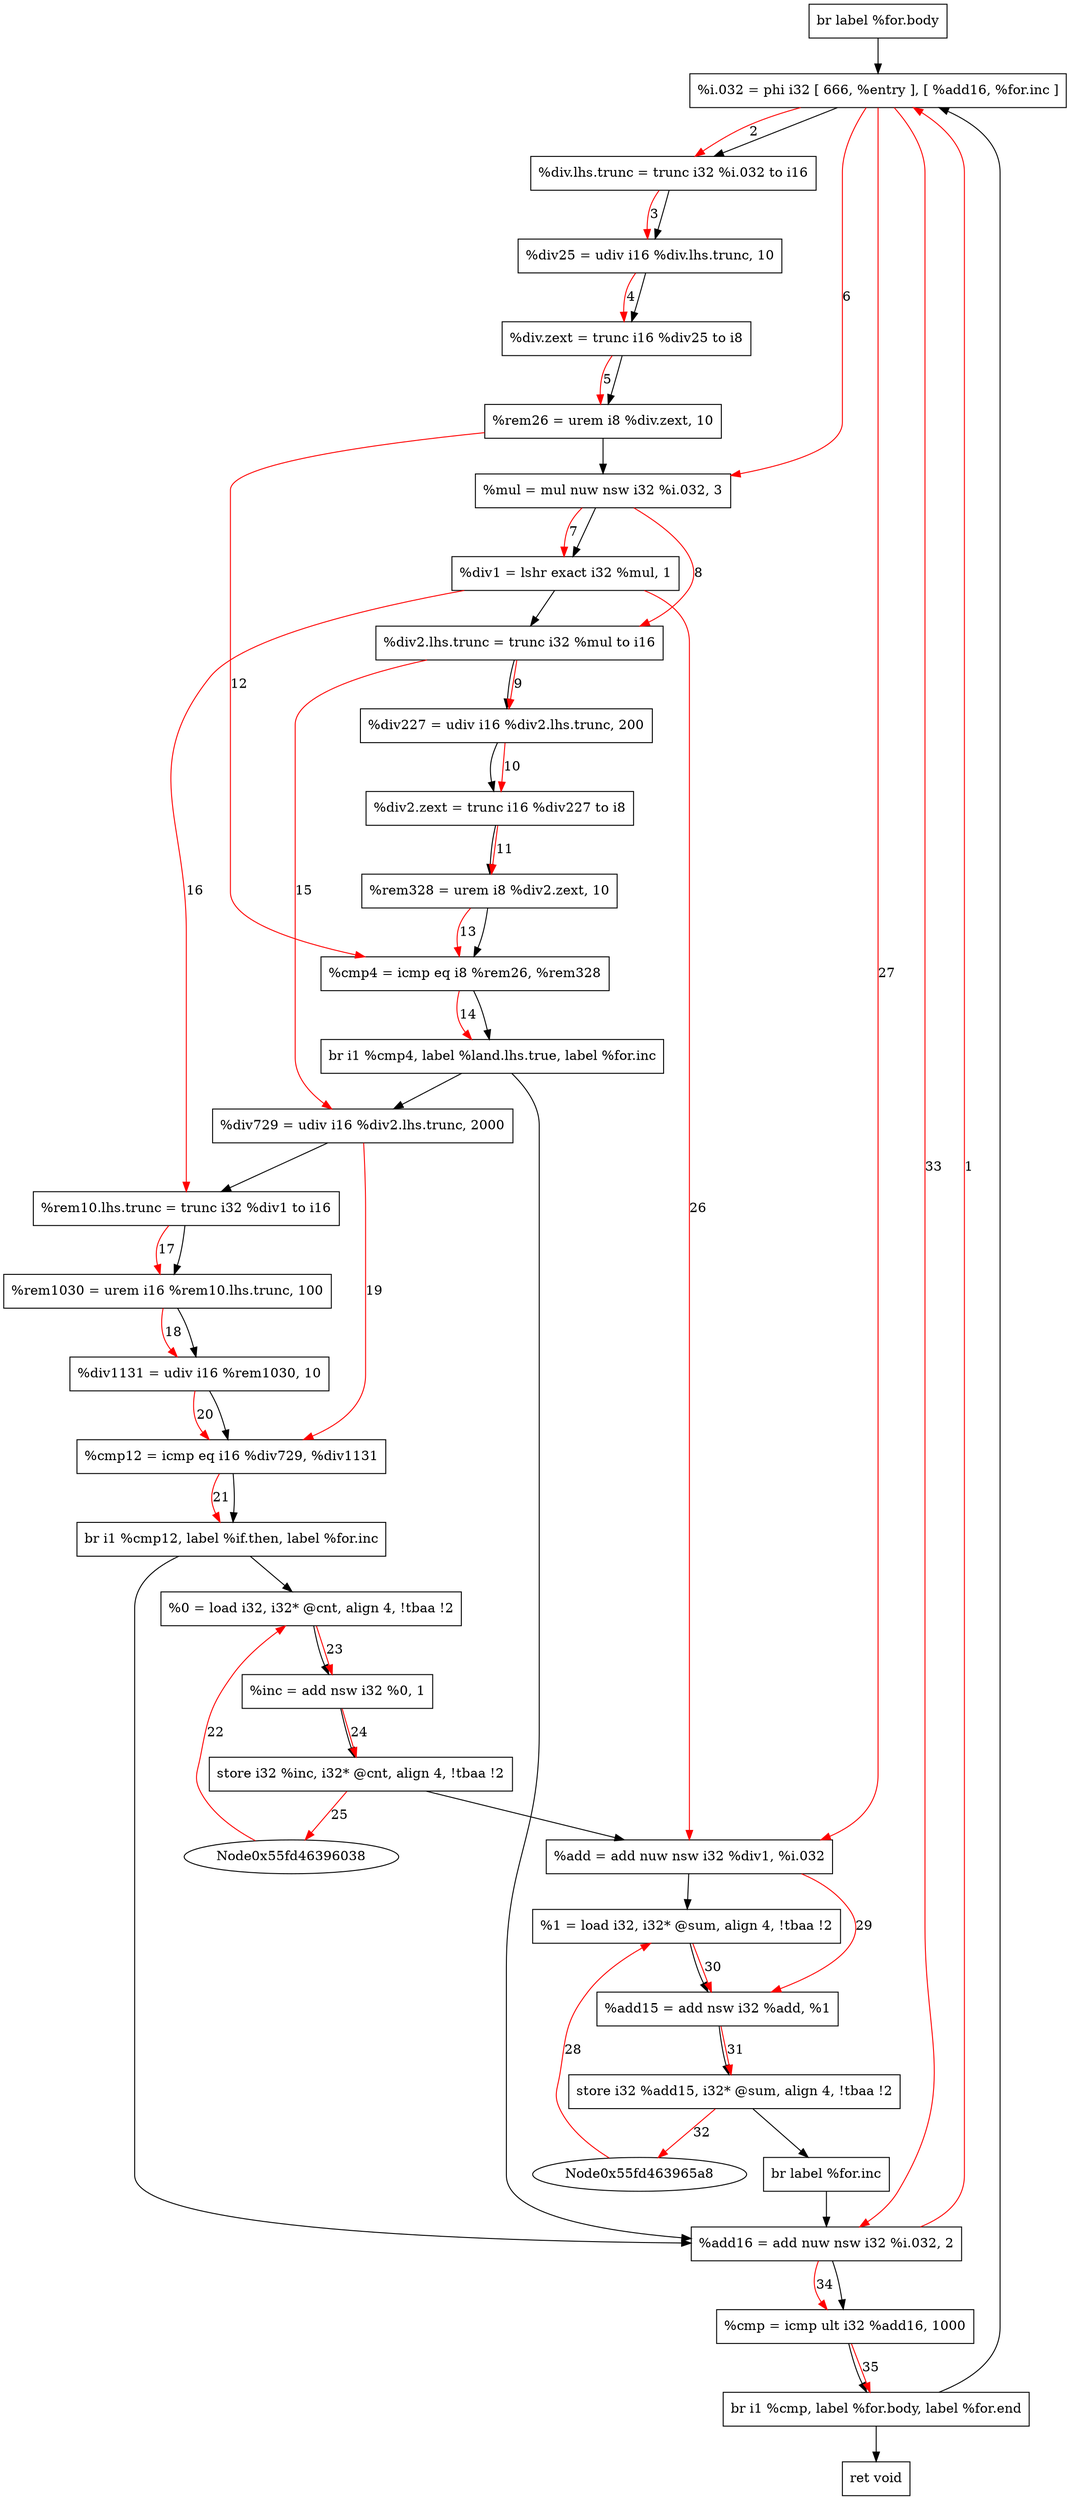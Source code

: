 digraph "CDFG for'func' function" {
	Node0x55fd46397398[shape=record, label="  br label %for.body"]
	Node0x55fd46397538[shape=record, label="  %i.032 = phi i32 [ 666, %entry ], [ %add16, %for.inc ]"]
	Node0x55fd46397608[shape=record, label="  %div.lhs.trunc = trunc i32 %i.032 to i16"]
	Node0x55fd463976e0[shape=record, label="  %div25 = udiv i16 %div.lhs.trunc, 10"]
	Node0x55fd46397758[shape=record, label="  %div.zext = trunc i16 %div25 to i8"]
	Node0x55fd46397830[shape=record, label="  %rem26 = urem i8 %div.zext, 10"]
	Node0x55fd463978f0[shape=record, label="  %mul = mul nuw nsw i32 %i.032, 3"]
	Node0x55fd463979b0[shape=record, label="  %div1 = lshr exact i32 %mul, 1"]
	Node0x55fd46397a28[shape=record, label="  %div2.lhs.trunc = trunc i32 %mul to i16"]
	Node0x55fd46397b00[shape=record, label="  %div227 = udiv i16 %div2.lhs.trunc, 200"]
	Node0x55fd46397b78[shape=record, label="  %div2.zext = trunc i16 %div227 to i8"]
	Node0x55fd46397dc0[shape=record, label="  %rem328 = urem i8 %div2.zext, 10"]
	Node0x55fd46397e50[shape=record, label="  %cmp4 = icmp eq i8 %rem26, %rem328"]
	Node0x55fd4631ec98[shape=record, label="  br i1 %cmp4, label %land.lhs.true, label %for.inc"]
	Node0x55fd46397ff0[shape=record, label="  %div729 = udiv i16 %div2.lhs.trunc, 2000"]
	Node0x55fd46397f48[shape=record, label="  %rem10.lhs.trunc = trunc i32 %div1 to i16"]
	Node0x55fd463980e0[shape=record, label="  %rem1030 = urem i16 %rem10.lhs.trunc, 100"]
	Node0x55fd46398170[shape=record, label="  %div1131 = udiv i16 %rem1030, 10"]
	Node0x55fd46398200[shape=record, label="  %cmp12 = icmp eq i16 %div729, %div1131"]
	Node0x55fd4631edb8[shape=record, label="  br i1 %cmp12, label %if.then, label %for.inc"]
	Node0x55fd463982e8[shape=record, label="  %0 = load i32, i32* @cnt, align 4, !tbaa !2"]
	Node0x55fd46399230[shape=record, label="  %inc = add nsw i32 %0, 1"]
	Node0x55fd463992c0[shape=record, label="  store i32 %inc, i32* @cnt, align 4, !tbaa !2"]
	Node0x55fd46399950[shape=record, label="  %add = add nuw nsw i32 %div1, %i.032"]
	Node0x55fd463999c8[shape=record, label="  %1 = load i32, i32* @sum, align 4, !tbaa !2"]
	Node0x55fd46399a60[shape=record, label="  %add15 = add nsw i32 %add, %1"]
	Node0x55fd46399df0[shape=record, label="  store i32 %add15, i32* @sum, align 4, !tbaa !2"]
	Node0x55fd46399e58[shape=record, label="  br label %for.inc"]
	Node0x55fd46399f00[shape=record, label="  %add16 = add nuw nsw i32 %i.032, 2"]
	Node0x55fd46399f70[shape=record, label="  %cmp = icmp ult i32 %add16, 1000"]
	Node0x55fd4632a348[shape=record, label="  br i1 %cmp, label %for.body, label %for.end"]
	Node0x55fd4639a040[shape=record, label="  ret void"]
	Node0x55fd46397398 -> Node0x55fd46397538
	Node0x55fd46397538 -> Node0x55fd46397608
	Node0x55fd46397608 -> Node0x55fd463976e0
	Node0x55fd463976e0 -> Node0x55fd46397758
	Node0x55fd46397758 -> Node0x55fd46397830
	Node0x55fd46397830 -> Node0x55fd463978f0
	Node0x55fd463978f0 -> Node0x55fd463979b0
	Node0x55fd463979b0 -> Node0x55fd46397a28
	Node0x55fd46397a28 -> Node0x55fd46397b00
	Node0x55fd46397b00 -> Node0x55fd46397b78
	Node0x55fd46397b78 -> Node0x55fd46397dc0
	Node0x55fd46397dc0 -> Node0x55fd46397e50
	Node0x55fd46397e50 -> Node0x55fd4631ec98
	Node0x55fd4631ec98 -> Node0x55fd46397ff0
	Node0x55fd4631ec98 -> Node0x55fd46399f00
	Node0x55fd46397ff0 -> Node0x55fd46397f48
	Node0x55fd46397f48 -> Node0x55fd463980e0
	Node0x55fd463980e0 -> Node0x55fd46398170
	Node0x55fd46398170 -> Node0x55fd46398200
	Node0x55fd46398200 -> Node0x55fd4631edb8
	Node0x55fd4631edb8 -> Node0x55fd463982e8
	Node0x55fd4631edb8 -> Node0x55fd46399f00
	Node0x55fd463982e8 -> Node0x55fd46399230
	Node0x55fd46399230 -> Node0x55fd463992c0
	Node0x55fd463992c0 -> Node0x55fd46399950
	Node0x55fd46399950 -> Node0x55fd463999c8
	Node0x55fd463999c8 -> Node0x55fd46399a60
	Node0x55fd46399a60 -> Node0x55fd46399df0
	Node0x55fd46399df0 -> Node0x55fd46399e58
	Node0x55fd46399e58 -> Node0x55fd46399f00
	Node0x55fd46399f00 -> Node0x55fd46399f70
	Node0x55fd46399f70 -> Node0x55fd4632a348
	Node0x55fd4632a348 -> Node0x55fd46397538
	Node0x55fd4632a348 -> Node0x55fd4639a040
edge [color=red]
	Node0x55fd46399f00 -> Node0x55fd46397538[label="1"]
	Node0x55fd46397538 -> Node0x55fd46397608[label="2"]
	Node0x55fd46397608 -> Node0x55fd463976e0[label="3"]
	Node0x55fd463976e0 -> Node0x55fd46397758[label="4"]
	Node0x55fd46397758 -> Node0x55fd46397830[label="5"]
	Node0x55fd46397538 -> Node0x55fd463978f0[label="6"]
	Node0x55fd463978f0 -> Node0x55fd463979b0[label="7"]
	Node0x55fd463978f0 -> Node0x55fd46397a28[label="8"]
	Node0x55fd46397a28 -> Node0x55fd46397b00[label="9"]
	Node0x55fd46397b00 -> Node0x55fd46397b78[label="10"]
	Node0x55fd46397b78 -> Node0x55fd46397dc0[label="11"]
	Node0x55fd46397830 -> Node0x55fd46397e50[label="12"]
	Node0x55fd46397dc0 -> Node0x55fd46397e50[label="13"]
	Node0x55fd46397e50 -> Node0x55fd4631ec98[label="14"]
	Node0x55fd46397a28 -> Node0x55fd46397ff0[label="15"]
	Node0x55fd463979b0 -> Node0x55fd46397f48[label="16"]
	Node0x55fd46397f48 -> Node0x55fd463980e0[label="17"]
	Node0x55fd463980e0 -> Node0x55fd46398170[label="18"]
	Node0x55fd46397ff0 -> Node0x55fd46398200[label="19"]
	Node0x55fd46398170 -> Node0x55fd46398200[label="20"]
	Node0x55fd46398200 -> Node0x55fd4631edb8[label="21"]
	Node0x55fd46396038 -> Node0x55fd463982e8[label="22"]
	Node0x55fd463982e8 -> Node0x55fd46399230[label="23"]
	Node0x55fd46399230 -> Node0x55fd463992c0[label="24"]
	Node0x55fd463992c0 -> Node0x55fd46396038[label="25"]
	Node0x55fd463979b0 -> Node0x55fd46399950[label="26"]
	Node0x55fd46397538 -> Node0x55fd46399950[label="27"]
	Node0x55fd463965a8 -> Node0x55fd463999c8[label="28"]
	Node0x55fd46399950 -> Node0x55fd46399a60[label="29"]
	Node0x55fd463999c8 -> Node0x55fd46399a60[label="30"]
	Node0x55fd46399a60 -> Node0x55fd46399df0[label="31"]
	Node0x55fd46399df0 -> Node0x55fd463965a8[label="32"]
	Node0x55fd46397538 -> Node0x55fd46399f00[label="33"]
	Node0x55fd46399f00 -> Node0x55fd46399f70[label="34"]
	Node0x55fd46399f70 -> Node0x55fd4632a348[label="35"]
}
